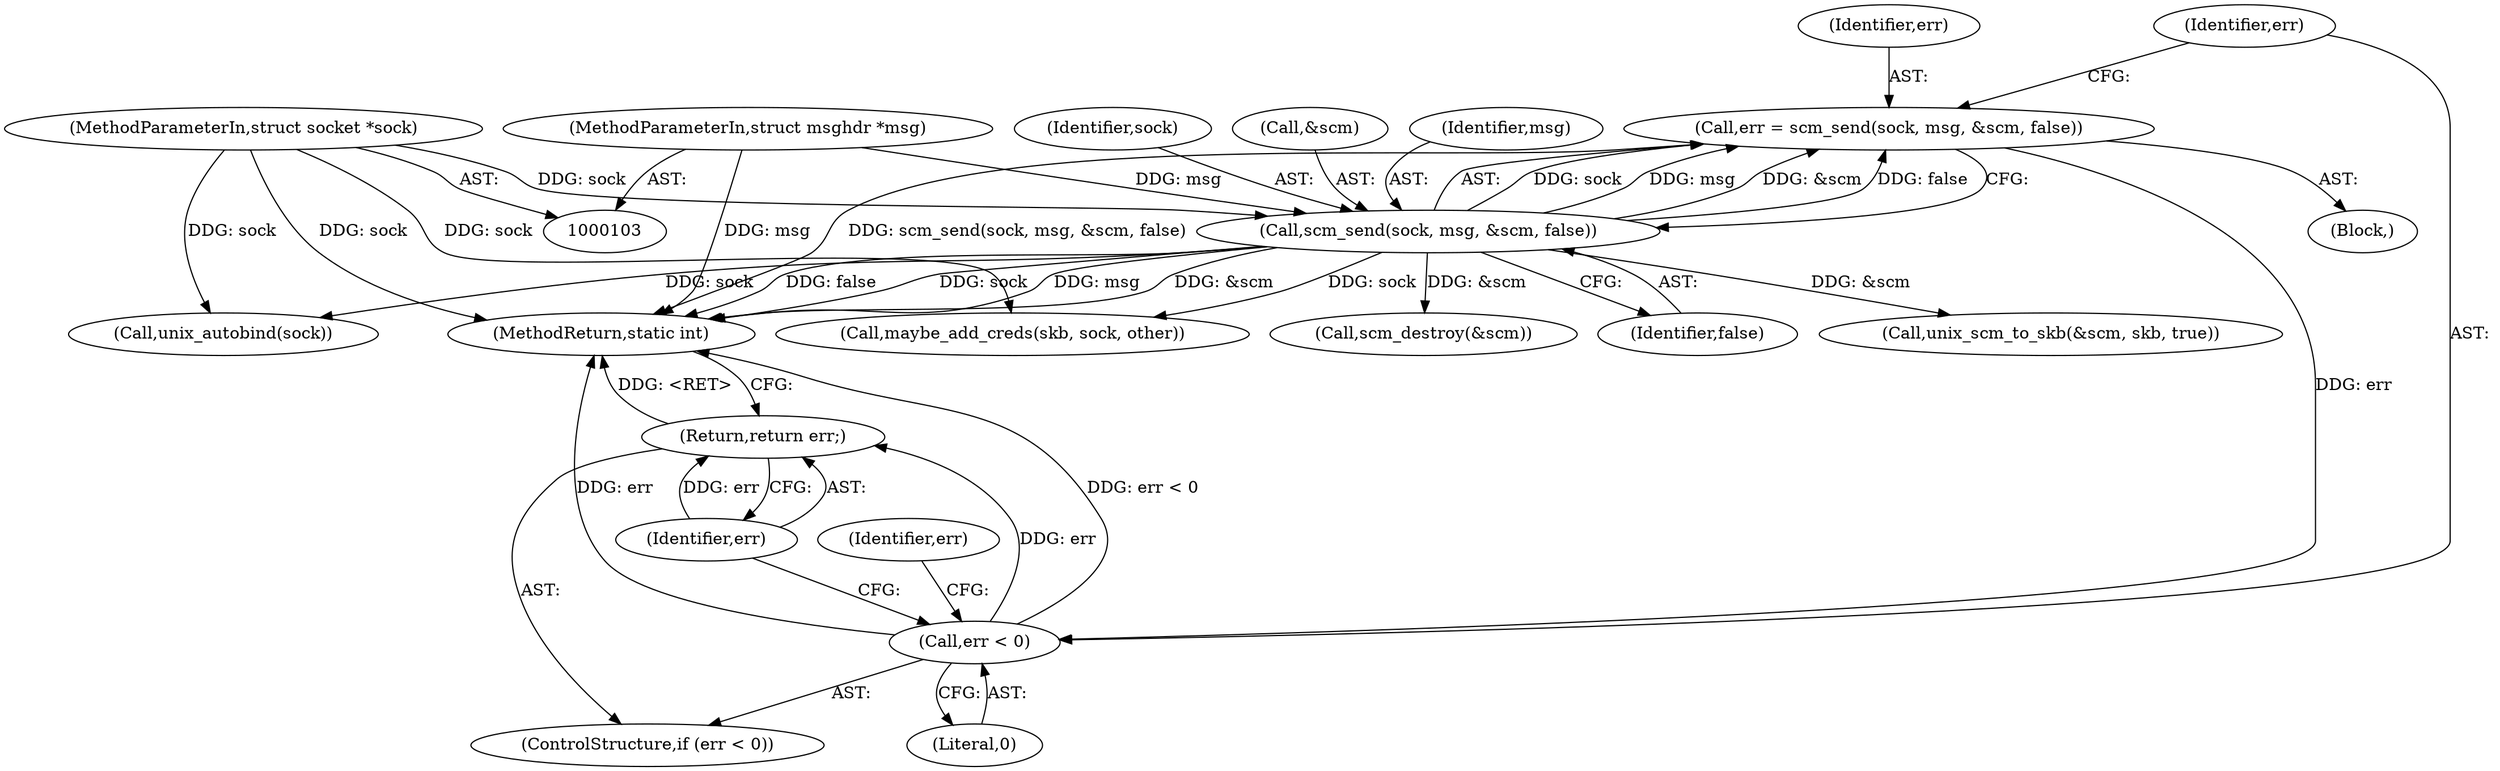 digraph "0_linux_7d267278a9ece963d77eefec61630223fce08c6c_2@API" {
"1000143" [label="(Call,err = scm_send(sock, msg, &scm, false))"];
"1000145" [label="(Call,scm_send(sock, msg, &scm, false))"];
"1000104" [label="(MethodParameterIn,struct socket *sock)"];
"1000105" [label="(MethodParameterIn,struct msghdr *msg)"];
"1000152" [label="(Call,err < 0)"];
"1000155" [label="(Return,return err;)"];
"1000150" [label="(Identifier,false)"];
"1000151" [label="(ControlStructure,if (err < 0))"];
"1000147" [label="(Identifier,msg)"];
"1000153" [label="(Identifier,err)"];
"1000146" [label="(Identifier,sock)"];
"1000156" [label="(Identifier,err)"];
"1000152" [label="(Call,err < 0)"];
"1000506" [label="(Call,maybe_add_creds(skb, sock, other))"];
"1000551" [label="(Call,scm_destroy(&scm))"];
"1000223" [label="(Call,unix_autobind(sock))"];
"1000105" [label="(MethodParameterIn,struct msghdr *msg)"];
"1000107" [label="(Block,)"];
"1000143" [label="(Call,err = scm_send(sock, msg, &scm, false))"];
"1000286" [label="(Call,unix_scm_to_skb(&scm, skb, true))"];
"1000104" [label="(MethodParameterIn,struct socket *sock)"];
"1000148" [label="(Call,&scm)"];
"1000155" [label="(Return,return err;)"];
"1000158" [label="(Identifier,err)"];
"1000145" [label="(Call,scm_send(sock, msg, &scm, false))"];
"1000154" [label="(Literal,0)"];
"1000556" [label="(MethodReturn,static int)"];
"1000144" [label="(Identifier,err)"];
"1000143" -> "1000107"  [label="AST: "];
"1000143" -> "1000145"  [label="CFG: "];
"1000144" -> "1000143"  [label="AST: "];
"1000145" -> "1000143"  [label="AST: "];
"1000153" -> "1000143"  [label="CFG: "];
"1000143" -> "1000556"  [label="DDG: scm_send(sock, msg, &scm, false)"];
"1000145" -> "1000143"  [label="DDG: sock"];
"1000145" -> "1000143"  [label="DDG: msg"];
"1000145" -> "1000143"  [label="DDG: &scm"];
"1000145" -> "1000143"  [label="DDG: false"];
"1000143" -> "1000152"  [label="DDG: err"];
"1000145" -> "1000150"  [label="CFG: "];
"1000146" -> "1000145"  [label="AST: "];
"1000147" -> "1000145"  [label="AST: "];
"1000148" -> "1000145"  [label="AST: "];
"1000150" -> "1000145"  [label="AST: "];
"1000145" -> "1000556"  [label="DDG: &scm"];
"1000145" -> "1000556"  [label="DDG: false"];
"1000145" -> "1000556"  [label="DDG: sock"];
"1000145" -> "1000556"  [label="DDG: msg"];
"1000104" -> "1000145"  [label="DDG: sock"];
"1000105" -> "1000145"  [label="DDG: msg"];
"1000145" -> "1000223"  [label="DDG: sock"];
"1000145" -> "1000286"  [label="DDG: &scm"];
"1000145" -> "1000506"  [label="DDG: sock"];
"1000145" -> "1000551"  [label="DDG: &scm"];
"1000104" -> "1000103"  [label="AST: "];
"1000104" -> "1000556"  [label="DDG: sock"];
"1000104" -> "1000223"  [label="DDG: sock"];
"1000104" -> "1000506"  [label="DDG: sock"];
"1000105" -> "1000103"  [label="AST: "];
"1000105" -> "1000556"  [label="DDG: msg"];
"1000152" -> "1000151"  [label="AST: "];
"1000152" -> "1000154"  [label="CFG: "];
"1000153" -> "1000152"  [label="AST: "];
"1000154" -> "1000152"  [label="AST: "];
"1000156" -> "1000152"  [label="CFG: "];
"1000158" -> "1000152"  [label="CFG: "];
"1000152" -> "1000556"  [label="DDG: err < 0"];
"1000152" -> "1000556"  [label="DDG: err"];
"1000152" -> "1000155"  [label="DDG: err"];
"1000155" -> "1000151"  [label="AST: "];
"1000155" -> "1000156"  [label="CFG: "];
"1000156" -> "1000155"  [label="AST: "];
"1000556" -> "1000155"  [label="CFG: "];
"1000155" -> "1000556"  [label="DDG: <RET>"];
"1000156" -> "1000155"  [label="DDG: err"];
}
